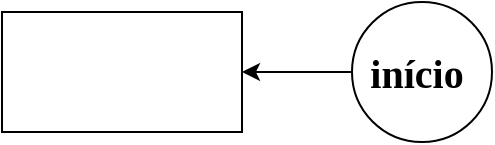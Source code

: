 <mxfile version="16.6.2" type="github">
  <diagram id="fAc54TjRKRkGmsrrGZyp" name="Page-1">
    <mxGraphModel dx="868" dy="482" grid="1" gridSize="10" guides="1" tooltips="1" connect="1" arrows="1" fold="1" page="1" pageScale="1" pageWidth="827" pageHeight="1169" math="0" shadow="0">
      <root>
        <mxCell id="0" />
        <mxCell id="1" parent="0" />
        <mxCell id="DtJeoT5fcReljQFczoQG-5" value="" style="edgeStyle=orthogonalEdgeStyle;rounded=0;orthogonalLoop=1;jettySize=auto;html=1;fontFamily=Garamond;fontSize=20;" edge="1" parent="1" source="DtJeoT5fcReljQFczoQG-1" target="DtJeoT5fcReljQFczoQG-4">
          <mxGeometry relative="1" as="geometry" />
        </mxCell>
        <mxCell id="DtJeoT5fcReljQFczoQG-1" value="&lt;h4&gt;&lt;b&gt;&lt;font face=&quot;Garamond&quot; style=&quot;font-size: 20px&quot;&gt;início&amp;nbsp;&lt;/font&gt;&lt;/b&gt;&lt;/h4&gt;" style="ellipse;whiteSpace=wrap;html=1;aspect=fixed;" vertex="1" parent="1">
          <mxGeometry x="360" y="40" width="70" height="70" as="geometry" />
        </mxCell>
        <mxCell id="DtJeoT5fcReljQFczoQG-4" value="" style="whiteSpace=wrap;html=1;" vertex="1" parent="1">
          <mxGeometry x="185" y="45" width="120" height="60" as="geometry" />
        </mxCell>
      </root>
    </mxGraphModel>
  </diagram>
</mxfile>

